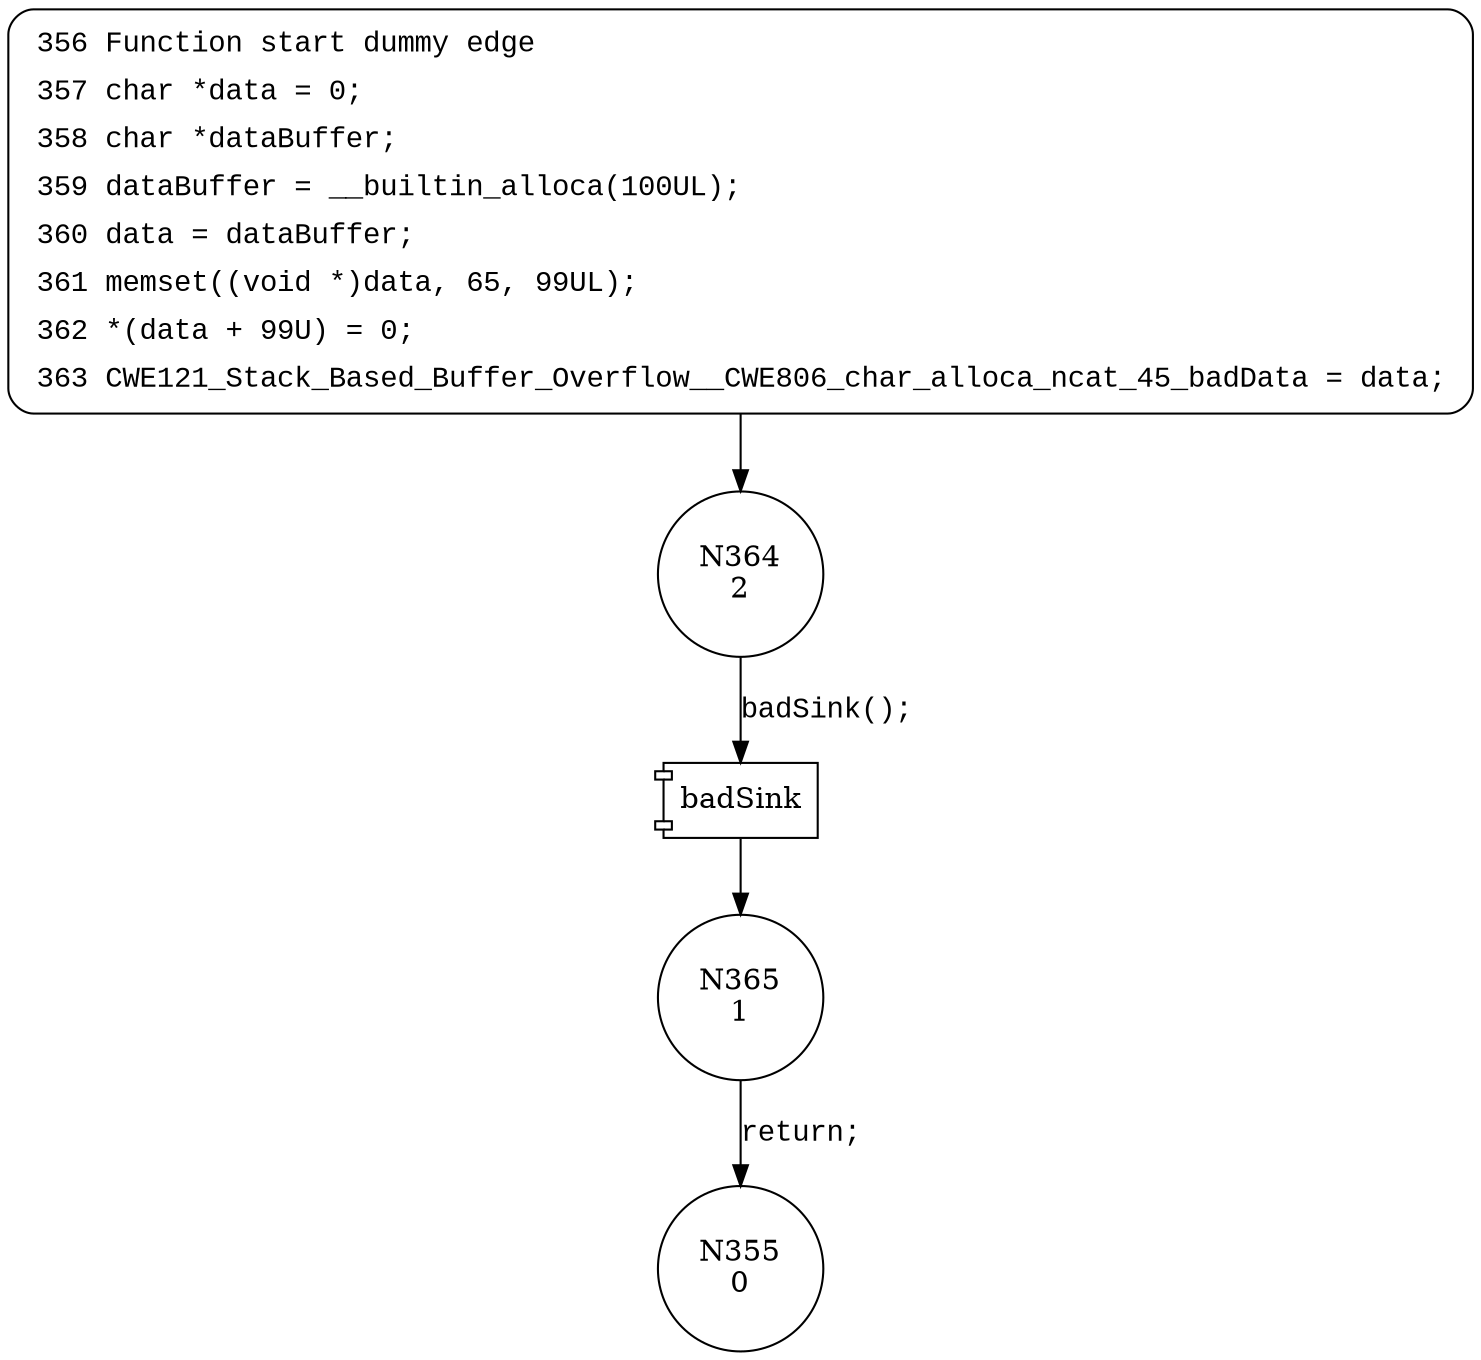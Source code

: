 digraph CWE121_Stack_Based_Buffer_Overflow__CWE806_char_alloca_ncat_45_bad {
364 [shape="circle" label="N364\n2"]
365 [shape="circle" label="N365\n1"]
355 [shape="circle" label="N355\n0"]
356 [style="filled,bold" penwidth="1" fillcolor="white" fontname="Courier New" shape="Mrecord" label=<<table border="0" cellborder="0" cellpadding="3" bgcolor="white"><tr><td align="right">356</td><td align="left">Function start dummy edge</td></tr><tr><td align="right">357</td><td align="left">char *data = 0;</td></tr><tr><td align="right">358</td><td align="left">char *dataBuffer;</td></tr><tr><td align="right">359</td><td align="left">dataBuffer = __builtin_alloca(100UL);</td></tr><tr><td align="right">360</td><td align="left">data = dataBuffer;</td></tr><tr><td align="right">361</td><td align="left">memset((void *)data, 65, 99UL);</td></tr><tr><td align="right">362</td><td align="left">*(data + 99U) = 0;</td></tr><tr><td align="right">363</td><td align="left">CWE121_Stack_Based_Buffer_Overflow__CWE806_char_alloca_ncat_45_badData = data;</td></tr></table>>]
356 -> 364[label=""]
100025 [shape="component" label="badSink"]
364 -> 100025 [label="badSink();" fontname="Courier New"]
100025 -> 365 [label="" fontname="Courier New"]
365 -> 355 [label="return;" fontname="Courier New"]
}